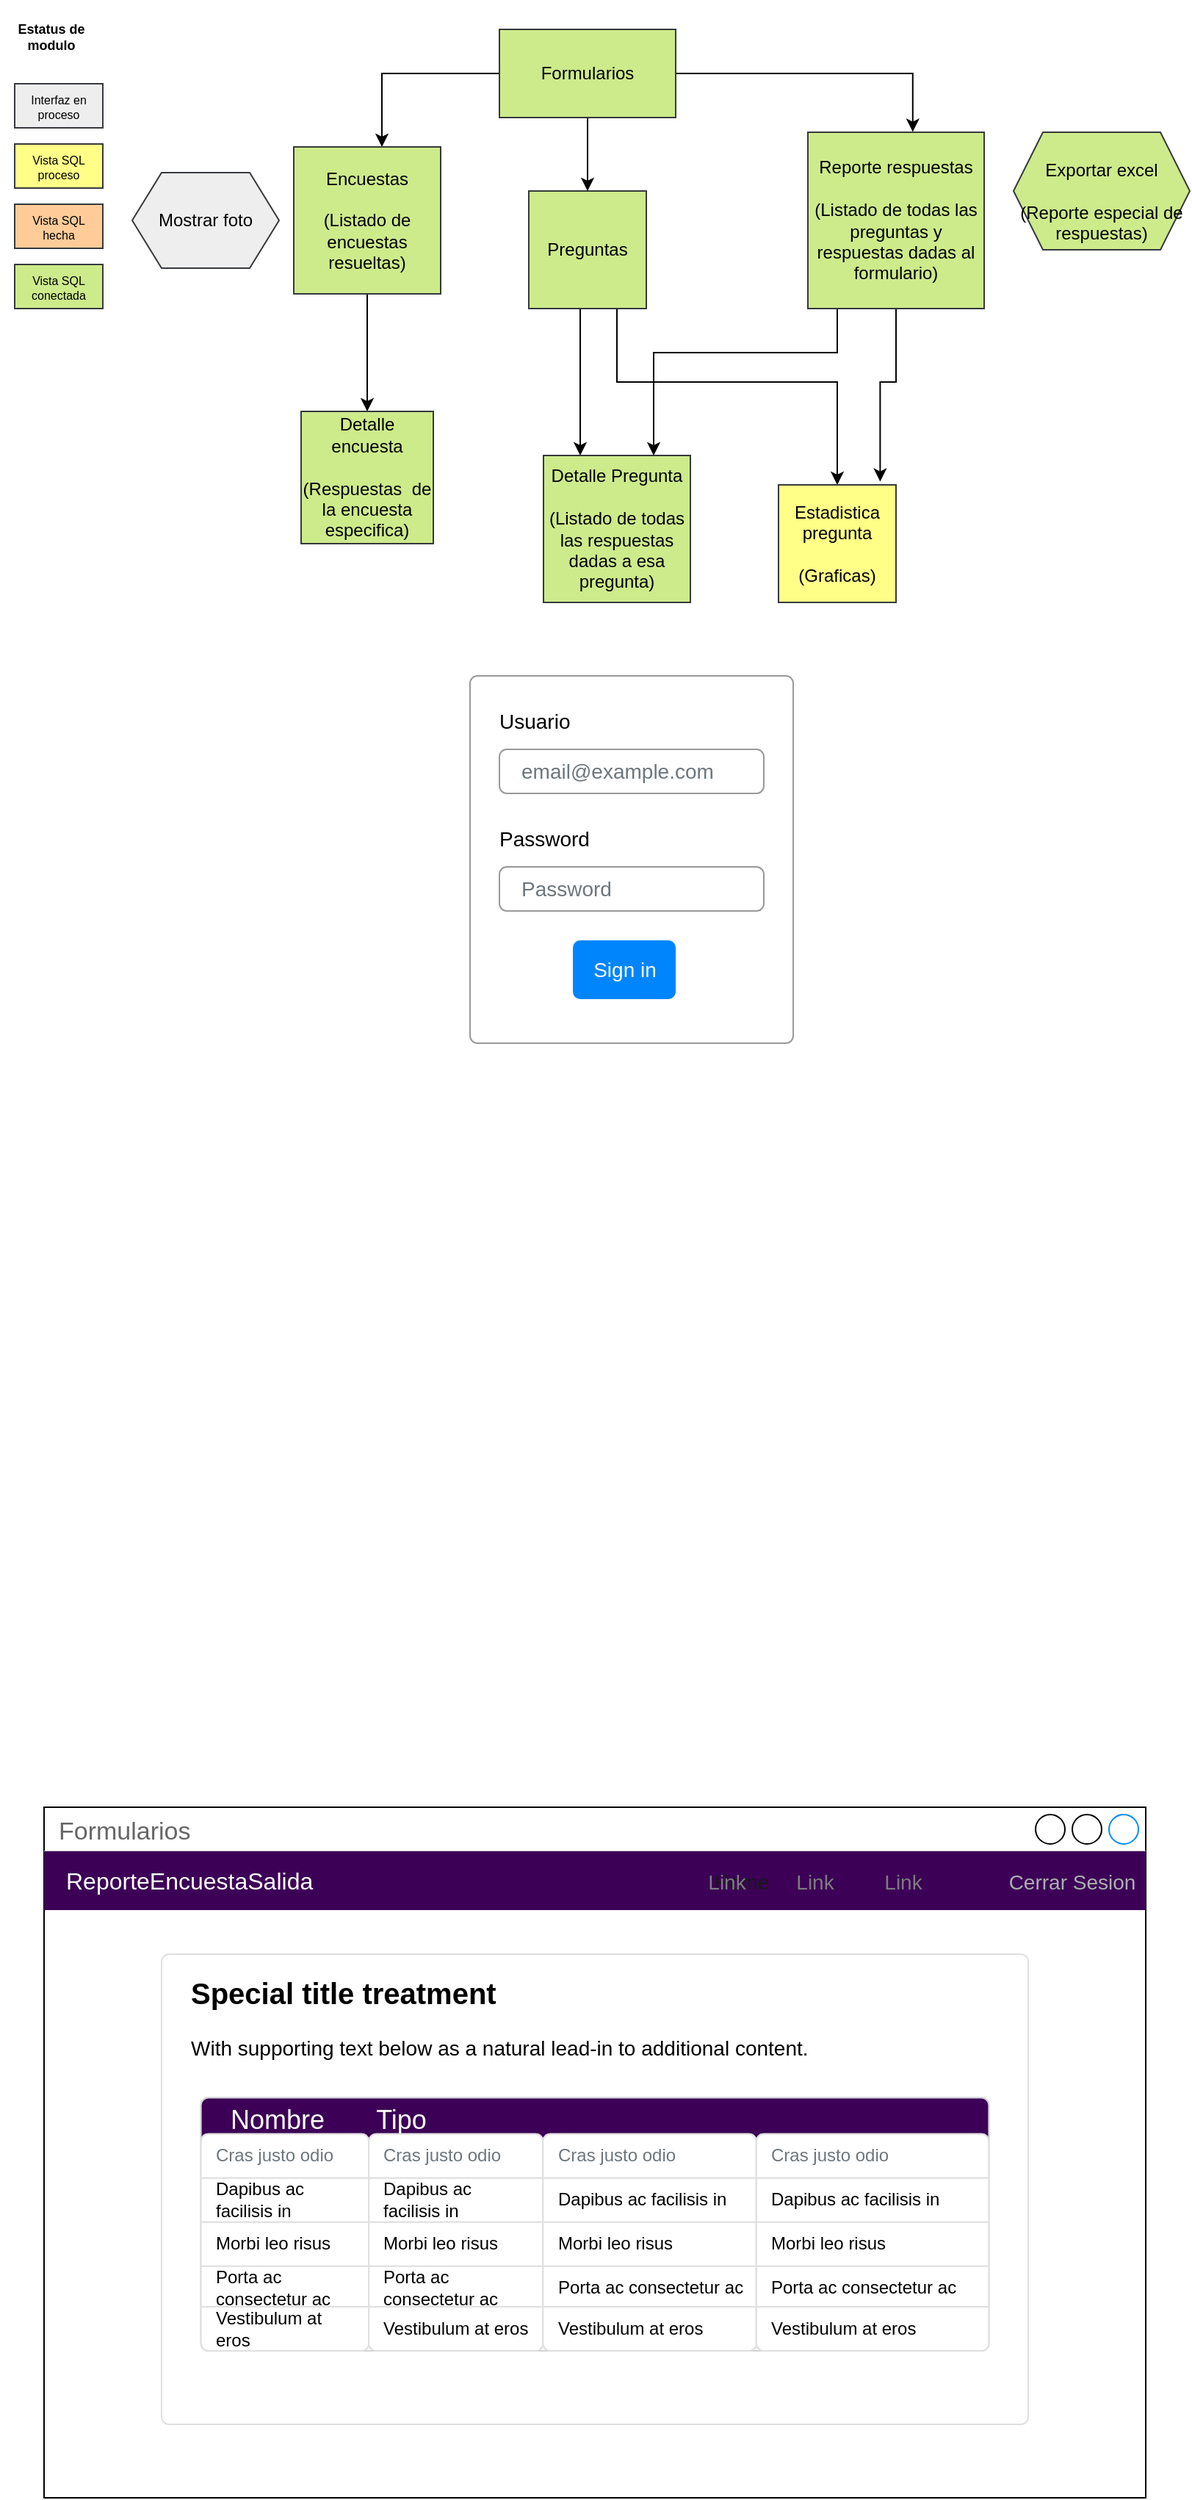 <mxfile version="21.3.7" type="github">
  <diagram name="Page-1" id="l0SQyd_m2lvOKnKboJc1">
    <mxGraphModel dx="474" dy="1895" grid="1" gridSize="10" guides="1" tooltips="1" connect="1" arrows="1" fold="1" page="1" pageScale="1" pageWidth="850" pageHeight="1100" math="0" shadow="0">
      <root>
        <mxCell id="0" />
        <mxCell id="1" parent="0" />
        <mxCell id="KwzWSuqjbP4NHNCwYeoH-3" style="edgeStyle=orthogonalEdgeStyle;rounded=0;orthogonalLoop=1;jettySize=auto;html=1;exitX=0.5;exitY=1;exitDx=0;exitDy=0;entryX=0.25;entryY=0;entryDx=0;entryDy=0;" parent="1" source="5hcufTHVU9KcvH70T_6z-2" target="KwzWSuqjbP4NHNCwYeoH-1" edge="1">
          <mxGeometry relative="1" as="geometry">
            <Array as="points">
              <mxPoint x="405" y="-890" />
            </Array>
          </mxGeometry>
        </mxCell>
        <mxCell id="KwzWSuqjbP4NHNCwYeoH-4" style="edgeStyle=orthogonalEdgeStyle;rounded=0;orthogonalLoop=1;jettySize=auto;html=1;exitX=0.75;exitY=1;exitDx=0;exitDy=0;entryX=0.5;entryY=0;entryDx=0;entryDy=0;" parent="1" source="5hcufTHVU9KcvH70T_6z-2" target="KwzWSuqjbP4NHNCwYeoH-2" edge="1">
          <mxGeometry relative="1" as="geometry">
            <mxPoint x="570" y="-800" as="targetPoint" />
            <Array as="points">
              <mxPoint x="430" y="-840" />
              <mxPoint x="580" y="-840" />
            </Array>
          </mxGeometry>
        </mxCell>
        <mxCell id="5hcufTHVU9KcvH70T_6z-2" value="Preguntas" style="whiteSpace=wrap;html=1;aspect=fixed;fillColor=#cdeb8b;strokeColor=#36393d;" parent="1" vertex="1">
          <mxGeometry x="370" y="-970" width="80" height="80" as="geometry" />
        </mxCell>
        <mxCell id="5hcufTHVU9KcvH70T_6z-7" style="edgeStyle=orthogonalEdgeStyle;rounded=0;orthogonalLoop=1;jettySize=auto;html=1;entryX=0.5;entryY=0;entryDx=0;entryDy=0;" parent="1" source="5hcufTHVU9KcvH70T_6z-3" target="5hcufTHVU9KcvH70T_6z-2" edge="1">
          <mxGeometry relative="1" as="geometry" />
        </mxCell>
        <mxCell id="5hcufTHVU9KcvH70T_6z-10" style="edgeStyle=orthogonalEdgeStyle;rounded=0;orthogonalLoop=1;jettySize=auto;html=1;entryX=0.6;entryY=0;entryDx=0;entryDy=0;entryPerimeter=0;" parent="1" source="5hcufTHVU9KcvH70T_6z-3" target="5hcufTHVU9KcvH70T_6z-4" edge="1">
          <mxGeometry relative="1" as="geometry" />
        </mxCell>
        <mxCell id="KwzWSuqjbP4NHNCwYeoH-7" style="edgeStyle=orthogonalEdgeStyle;rounded=0;orthogonalLoop=1;jettySize=auto;html=1;entryX=0.595;entryY=-0.002;entryDx=0;entryDy=0;entryPerimeter=0;" parent="1" source="5hcufTHVU9KcvH70T_6z-3" target="KwzWSuqjbP4NHNCwYeoH-6" edge="1">
          <mxGeometry relative="1" as="geometry" />
        </mxCell>
        <mxCell id="5hcufTHVU9KcvH70T_6z-3" value="Formularios" style="rounded=0;whiteSpace=wrap;html=1;fillColor=#cdeb8b;strokeColor=#36393d;" parent="1" vertex="1">
          <mxGeometry x="350" y="-1080" width="120" height="60" as="geometry" />
        </mxCell>
        <mxCell id="KwzWSuqjbP4NHNCwYeoH-8" style="edgeStyle=orthogonalEdgeStyle;rounded=0;orthogonalLoop=1;jettySize=auto;html=1;entryX=0.5;entryY=0;entryDx=0;entryDy=0;" parent="1" source="5hcufTHVU9KcvH70T_6z-4" target="KwzWSuqjbP4NHNCwYeoH-5" edge="1">
          <mxGeometry relative="1" as="geometry" />
        </mxCell>
        <mxCell id="5hcufTHVU9KcvH70T_6z-4" value="Encuestas&lt;br&gt;&lt;br&gt;(Listado de encuestas resueltas)" style="whiteSpace=wrap;html=1;aspect=fixed;fillColor=#cdeb8b;strokeColor=#36393d;" parent="1" vertex="1">
          <mxGeometry x="210" y="-1000" width="100" height="100" as="geometry" />
        </mxCell>
        <mxCell id="KwzWSuqjbP4NHNCwYeoH-1" value="Detalle Pregunta&lt;br&gt;&lt;br&gt;(Listado de todas las respuestas dadas a esa pregunta)" style="whiteSpace=wrap;html=1;aspect=fixed;fillColor=#cdeb8b;strokeColor=#36393d;" parent="1" vertex="1">
          <mxGeometry x="380" y="-790" width="100" height="100" as="geometry" />
        </mxCell>
        <mxCell id="KwzWSuqjbP4NHNCwYeoH-2" value="Estadistica pregunta&lt;br&gt;&lt;br&gt;(Graficas)&lt;br&gt;" style="whiteSpace=wrap;html=1;aspect=fixed;fillColor=#ffff88;strokeColor=#36393d;" parent="1" vertex="1">
          <mxGeometry x="540" y="-770" width="80" height="80" as="geometry" />
        </mxCell>
        <mxCell id="KwzWSuqjbP4NHNCwYeoH-5" value="Detalle encuesta&lt;br&gt;&lt;br&gt;(Respuestas&amp;nbsp; de la encuesta especifica)" style="whiteSpace=wrap;html=1;aspect=fixed;fillColor=#cdeb8b;strokeColor=#36393d;" parent="1" vertex="1">
          <mxGeometry x="215" y="-820" width="90" height="90" as="geometry" />
        </mxCell>
        <mxCell id="KwzWSuqjbP4NHNCwYeoH-11" style="edgeStyle=orthogonalEdgeStyle;rounded=0;orthogonalLoop=1;jettySize=auto;html=1;entryX=0.75;entryY=0;entryDx=0;entryDy=0;" parent="1" source="KwzWSuqjbP4NHNCwYeoH-6" target="KwzWSuqjbP4NHNCwYeoH-1" edge="1">
          <mxGeometry relative="1" as="geometry">
            <mxPoint x="460" y="-800" as="targetPoint" />
            <Array as="points">
              <mxPoint x="580" y="-860" />
              <mxPoint x="455" y="-860" />
            </Array>
          </mxGeometry>
        </mxCell>
        <mxCell id="KwzWSuqjbP4NHNCwYeoH-12" style="edgeStyle=orthogonalEdgeStyle;rounded=0;orthogonalLoop=1;jettySize=auto;html=1;entryX=0.865;entryY=-0.028;entryDx=0;entryDy=0;entryPerimeter=0;" parent="1" source="KwzWSuqjbP4NHNCwYeoH-6" target="KwzWSuqjbP4NHNCwYeoH-2" edge="1">
          <mxGeometry relative="1" as="geometry">
            <Array as="points">
              <mxPoint x="620" y="-840" />
              <mxPoint x="609" y="-840" />
            </Array>
          </mxGeometry>
        </mxCell>
        <mxCell id="KwzWSuqjbP4NHNCwYeoH-6" value="Reporte respuestas&lt;br&gt;&lt;br&gt;(Listado de todas las preguntas y respuestas dadas al formulario)" style="whiteSpace=wrap;html=1;aspect=fixed;fillColor=#cdeb8b;strokeColor=#36393d;" parent="1" vertex="1">
          <mxGeometry x="560" y="-1010" width="120" height="120" as="geometry" />
        </mxCell>
        <mxCell id="KwzWSuqjbP4NHNCwYeoH-16" value="&lt;br&gt;&lt;span style=&quot;color: rgb(0, 0, 0); font-family: Helvetica; font-size: 12px; font-style: normal; font-variant-ligatures: normal; font-variant-caps: normal; font-weight: 400; letter-spacing: normal; orphans: 2; text-align: center; text-indent: 0px; text-transform: none; widows: 2; word-spacing: 0px; -webkit-text-stroke-width: 0px; float: none; display: inline !important;&quot;&gt;Exportar excel&lt;/span&gt;&lt;br style=&quot;color: rgb(0, 0, 0); font-family: Helvetica; font-size: 12px; font-style: normal; font-variant-ligatures: normal; font-variant-caps: normal; font-weight: 400; letter-spacing: normal; orphans: 2; text-align: center; text-indent: 0px; text-transform: none; widows: 2; word-spacing: 0px; -webkit-text-stroke-width: 0px; text-decoration-thickness: initial; text-decoration-style: initial; text-decoration-color: initial;&quot;&gt;&lt;br style=&quot;color: rgb(0, 0, 0); font-family: Helvetica; font-size: 12px; font-style: normal; font-variant-ligatures: normal; font-variant-caps: normal; font-weight: 400; letter-spacing: normal; orphans: 2; text-align: center; text-indent: 0px; text-transform: none; widows: 2; word-spacing: 0px; -webkit-text-stroke-width: 0px; text-decoration-thickness: initial; text-decoration-style: initial; text-decoration-color: initial;&quot;&gt;&lt;span style=&quot;color: rgb(0, 0, 0); font-family: Helvetica; font-size: 12px; font-style: normal; font-variant-ligatures: normal; font-variant-caps: normal; font-weight: 400; letter-spacing: normal; orphans: 2; text-align: center; text-indent: 0px; text-transform: none; widows: 2; word-spacing: 0px; -webkit-text-stroke-width: 0px; float: none; display: inline !important;&quot;&gt;(Reporte especial de respuestas)&lt;/span&gt;" style="shape=hexagon;perimeter=hexagonPerimeter2;whiteSpace=wrap;html=1;fixedSize=1;fillColor=#cdeb8b;strokeColor=#36393d;" parent="1" vertex="1">
          <mxGeometry x="700" y="-1010" width="120" height="80" as="geometry" />
        </mxCell>
        <mxCell id="KwzWSuqjbP4NHNCwYeoH-17" value="Mostrar foto" style="shape=hexagon;perimeter=hexagonPerimeter2;whiteSpace=wrap;html=1;fixedSize=1;fillColor=#eeeeee;strokeColor=#36393d;" parent="1" vertex="1">
          <mxGeometry x="100" y="-982.5" width="100" height="65" as="geometry" />
        </mxCell>
        <mxCell id="KwzWSuqjbP4NHNCwYeoH-31" value="Formularios" style="strokeWidth=1;shadow=0;dashed=0;align=center;html=1;shape=mxgraph.mockup.containers.window;align=left;verticalAlign=top;spacingLeft=8;strokeColor2=#008cff;strokeColor3=#c4c4c4;fontColor=#666666;mainText=;fontSize=17;labelBackgroundColor=none;" parent="1" vertex="1">
          <mxGeometry x="40" y="130" width="750" height="470" as="geometry" />
        </mxCell>
        <mxCell id="KwzWSuqjbP4NHNCwYeoH-51" value="" style="html=1;shadow=0;dashed=0;shape=mxgraph.bootstrap.rrect;rSize=5;fillColor=#ffffff;strokeColor=#999999;" parent="1" vertex="1">
          <mxGeometry x="330" y="-640" width="220" height="250" as="geometry" />
        </mxCell>
        <mxCell id="KwzWSuqjbP4NHNCwYeoH-52" value="Usuario" style="fillColor=none;strokeColor=none;align=left;spacing=20;fontSize=14;" parent="KwzWSuqjbP4NHNCwYeoH-51" vertex="1">
          <mxGeometry width="220" height="40" relative="1" as="geometry">
            <mxPoint y="10" as="offset" />
          </mxGeometry>
        </mxCell>
        <mxCell id="KwzWSuqjbP4NHNCwYeoH-53" value="email@example.com" style="html=1;shadow=0;dashed=0;shape=mxgraph.bootstrap.rrect;rSize=5;fillColor=none;strokeColor=#999999;align=left;spacing=15;fontSize=14;fontColor=#6C767D;" parent="KwzWSuqjbP4NHNCwYeoH-51" vertex="1">
          <mxGeometry width="180" height="30" relative="1" as="geometry">
            <mxPoint x="20" y="50" as="offset" />
          </mxGeometry>
        </mxCell>
        <mxCell id="KwzWSuqjbP4NHNCwYeoH-54" value="Password" style="fillColor=none;strokeColor=none;align=left;spacing=20;fontSize=14;" parent="KwzWSuqjbP4NHNCwYeoH-51" vertex="1">
          <mxGeometry width="220" height="40" relative="1" as="geometry">
            <mxPoint y="90" as="offset" />
          </mxGeometry>
        </mxCell>
        <mxCell id="KwzWSuqjbP4NHNCwYeoH-55" value="Password" style="html=1;shadow=0;dashed=0;shape=mxgraph.bootstrap.rrect;rSize=5;fillColor=none;strokeColor=#999999;align=left;spacing=15;fontSize=14;fontColor=#6C767D;" parent="KwzWSuqjbP4NHNCwYeoH-51" vertex="1">
          <mxGeometry width="180" height="30" relative="1" as="geometry">
            <mxPoint x="20" y="130" as="offset" />
          </mxGeometry>
        </mxCell>
        <mxCell id="KwzWSuqjbP4NHNCwYeoH-57" value="Sign in" style="html=1;shadow=0;dashed=0;shape=mxgraph.bootstrap.rrect;rSize=5;fillColor=#0085FC;strokeColor=none;align=center;fontSize=14;fontColor=#FFFFFF;" parent="KwzWSuqjbP4NHNCwYeoH-51" vertex="1">
          <mxGeometry width="70" height="40" relative="1" as="geometry">
            <mxPoint x="70" y="180" as="offset" />
          </mxGeometry>
        </mxCell>
        <mxCell id="KwzWSuqjbP4NHNCwYeoH-95" value="" style="html=1;shadow=0;dashed=0;shape=mxgraph.bootstrap.rrect;rSize=5;strokeColor=#DFDFDF;html=1;whiteSpace=wrap;fillColor=#FFFFFF;fontColor=#000000;" parent="1" vertex="1">
          <mxGeometry x="120" y="230" width="590" height="320" as="geometry" />
        </mxCell>
        <mxCell id="KwzWSuqjbP4NHNCwYeoH-97" value="&lt;b&gt;&lt;font style=&quot;font-size: 20px&quot;&gt;Special title treatment&lt;/font&gt;&lt;/b&gt;&lt;br style=&quot;font-size: 14px&quot;&gt;&lt;br style=&quot;font-size: 14px&quot;&gt;With supporting text below as a natural lead-in to additional content." style="perimeter=none;html=1;whiteSpace=wrap;fillColor=none;strokeColor=none;resizeWidth=1;verticalAlign=top;align=left;spacing=20;spacingTop=-10;fontSize=14;" parent="KwzWSuqjbP4NHNCwYeoH-95" vertex="1">
          <mxGeometry width="590.0" height="120" relative="1" as="geometry">
            <mxPoint as="offset" />
          </mxGeometry>
        </mxCell>
        <mxCell id="KwzWSuqjbP4NHNCwYeoH-61" value="" style="html=1;shadow=0;dashed=0;shape=mxgraph.bootstrap.rrect;rSize=5;strokeColor=#D2D3D4;html=1;whiteSpace=wrap;fillColor=#F8F9FA;fontColor=#212529;verticalAlign=bottom;align=left;spacing=20;spacingBottom=0;fontSize=14;" parent="KwzWSuqjbP4NHNCwYeoH-95" vertex="1">
          <mxGeometry x="26.82" y="97.78" width="536.36" height="172.22" as="geometry" />
        </mxCell>
        <mxCell id="KwzWSuqjbP4NHNCwYeoH-62" value="&lt;span style=&quot;&quot;&gt;Nombre&amp;nbsp;&lt;span style=&quot;white-space: pre;&quot;&gt; &lt;/span&gt;&lt;span style=&quot;white-space: pre;&quot;&gt; &lt;/span&gt;&amp;nbsp; &amp;nbsp;&lt;/span&gt;&lt;span style=&quot;&quot;&gt;&amp;nbsp;Tipo&lt;/span&gt;&lt;span style=&quot;&quot;&gt;&amp;nbsp;&lt;/span&gt;&lt;span style=&quot;&quot;&gt; &lt;/span&gt;&amp;nbsp; &amp;nbsp;&lt;span style=&quot;white-space: pre;&quot;&gt; &lt;/span&gt;&amp;nbsp; &amp;nbsp; &amp;nbsp;&lt;span style=&quot;&quot;&gt;&lt;/span&gt;" style="html=1;shadow=0;dashed=0;shape=mxgraph.bootstrap.topButton;rSize=5;perimeter=none;whiteSpace=wrap;fillColor=#3c0056;strokeColor=#D2D3D4;fontColor=white;resizeWidth=1;fontSize=18;align=left;spacing=20;" parent="KwzWSuqjbP4NHNCwYeoH-61" vertex="1">
          <mxGeometry width="536.36" height="30" relative="1" as="geometry">
            <mxPoint as="offset" />
          </mxGeometry>
        </mxCell>
        <mxCell id="KwzWSuqjbP4NHNCwYeoH-63" value="" style="html=1;shadow=0;dashed=0;shape=mxgraph.bootstrap.rrect;rSize=5;strokeColor=#DFDFDF;html=1;whiteSpace=wrap;fillColor=#FFFFFF;fontColor=#000000;" parent="KwzWSuqjbP4NHNCwYeoH-61" vertex="1">
          <mxGeometry y="24.603" width="114.306" height="147.617" as="geometry" />
        </mxCell>
        <mxCell id="KwzWSuqjbP4NHNCwYeoH-64" value="Cras justo odio" style="html=1;shadow=0;dashed=0;shape=mxgraph.bootstrap.topButton;rSize=5;strokeColor=inherit;fillColor=#ffffff;fontColor=#6C767D;perimeter=none;whiteSpace=wrap;resizeWidth=1;align=left;spacing=10;" parent="KwzWSuqjbP4NHNCwYeoH-63" vertex="1">
          <mxGeometry width="114.306" height="30" relative="1" as="geometry" />
        </mxCell>
        <mxCell id="KwzWSuqjbP4NHNCwYeoH-65" value="Dapibus ac facilisis in" style="strokeColor=inherit;fillColor=inherit;gradientColor=inherit;fontColor=inherit;html=1;shadow=0;dashed=0;perimeter=none;whiteSpace=wrap;resizeWidth=1;align=left;spacing=10;" parent="KwzWSuqjbP4NHNCwYeoH-63" vertex="1">
          <mxGeometry width="114.306" height="30" relative="1" as="geometry">
            <mxPoint y="30" as="offset" />
          </mxGeometry>
        </mxCell>
        <mxCell id="KwzWSuqjbP4NHNCwYeoH-66" value="Morbi leo risus" style="strokeColor=inherit;fillColor=inherit;gradientColor=inherit;fontColor=inherit;html=1;shadow=0;dashed=0;perimeter=none;whiteSpace=wrap;resizeWidth=1;align=left;spacing=10;" parent="KwzWSuqjbP4NHNCwYeoH-63" vertex="1">
          <mxGeometry width="114.306" height="30" relative="1" as="geometry">
            <mxPoint y="60" as="offset" />
          </mxGeometry>
        </mxCell>
        <mxCell id="KwzWSuqjbP4NHNCwYeoH-67" value="Porta ac consectetur ac" style="strokeColor=inherit;fillColor=inherit;gradientColor=inherit;fontColor=inherit;html=1;shadow=0;dashed=0;perimeter=none;whiteSpace=wrap;resizeWidth=1;align=left;spacing=10;" parent="KwzWSuqjbP4NHNCwYeoH-63" vertex="1">
          <mxGeometry width="114.306" height="30" relative="1" as="geometry">
            <mxPoint y="90" as="offset" />
          </mxGeometry>
        </mxCell>
        <mxCell id="KwzWSuqjbP4NHNCwYeoH-68" value="Vestibulum at eros" style="strokeColor=inherit;fillColor=inherit;gradientColor=inherit;fontColor=inherit;html=1;shadow=0;dashed=0;shape=mxgraph.bootstrap.bottomButton;rSize=5;perimeter=none;whiteSpace=wrap;resizeWidth=1;resizeHeight=0;align=left;spacing=10;" parent="KwzWSuqjbP4NHNCwYeoH-63" vertex="1">
          <mxGeometry y="1" width="114.306" height="30" relative="1" as="geometry">
            <mxPoint y="-30" as="offset" />
          </mxGeometry>
        </mxCell>
        <mxCell id="KwzWSuqjbP4NHNCwYeoH-69" value="" style="html=1;shadow=0;dashed=0;shape=mxgraph.bootstrap.rrect;rSize=5;strokeColor=#DFDFDF;html=1;whiteSpace=wrap;fillColor=#FFFFFF;fontColor=#000000;" parent="KwzWSuqjbP4NHNCwYeoH-61" vertex="1">
          <mxGeometry x="114.306" y="24.603" width="118.518" height="147.617" as="geometry" />
        </mxCell>
        <mxCell id="KwzWSuqjbP4NHNCwYeoH-70" value="Cras justo odio" style="html=1;shadow=0;dashed=0;shape=mxgraph.bootstrap.topButton;rSize=5;strokeColor=inherit;fillColor=#ffffff;fontColor=#6C767D;perimeter=none;whiteSpace=wrap;resizeWidth=1;align=left;spacing=10;" parent="KwzWSuqjbP4NHNCwYeoH-69" vertex="1">
          <mxGeometry width="118.518" height="30" relative="1" as="geometry" />
        </mxCell>
        <mxCell id="KwzWSuqjbP4NHNCwYeoH-71" value="Dapibus ac facilisis in" style="strokeColor=inherit;fillColor=inherit;gradientColor=inherit;fontColor=inherit;html=1;shadow=0;dashed=0;perimeter=none;whiteSpace=wrap;resizeWidth=1;align=left;spacing=10;" parent="KwzWSuqjbP4NHNCwYeoH-69" vertex="1">
          <mxGeometry width="118.518" height="30" relative="1" as="geometry">
            <mxPoint y="30" as="offset" />
          </mxGeometry>
        </mxCell>
        <mxCell id="KwzWSuqjbP4NHNCwYeoH-72" value="Morbi leo risus" style="strokeColor=inherit;fillColor=inherit;gradientColor=inherit;fontColor=inherit;html=1;shadow=0;dashed=0;perimeter=none;whiteSpace=wrap;resizeWidth=1;align=left;spacing=10;" parent="KwzWSuqjbP4NHNCwYeoH-69" vertex="1">
          <mxGeometry width="118.518" height="30" relative="1" as="geometry">
            <mxPoint y="60" as="offset" />
          </mxGeometry>
        </mxCell>
        <mxCell id="KwzWSuqjbP4NHNCwYeoH-73" value="Porta ac consectetur ac" style="strokeColor=inherit;fillColor=inherit;gradientColor=inherit;fontColor=inherit;html=1;shadow=0;dashed=0;perimeter=none;whiteSpace=wrap;resizeWidth=1;align=left;spacing=10;" parent="KwzWSuqjbP4NHNCwYeoH-69" vertex="1">
          <mxGeometry width="118.518" height="30" relative="1" as="geometry">
            <mxPoint y="90" as="offset" />
          </mxGeometry>
        </mxCell>
        <mxCell id="KwzWSuqjbP4NHNCwYeoH-74" value="Vestibulum at eros" style="strokeColor=inherit;fillColor=inherit;gradientColor=inherit;fontColor=inherit;html=1;shadow=0;dashed=0;shape=mxgraph.bootstrap.bottomButton;rSize=5;perimeter=none;whiteSpace=wrap;resizeWidth=1;resizeHeight=0;align=left;spacing=10;" parent="KwzWSuqjbP4NHNCwYeoH-69" vertex="1">
          <mxGeometry y="1" width="118.518" height="30" relative="1" as="geometry">
            <mxPoint y="-30" as="offset" />
          </mxGeometry>
        </mxCell>
        <mxCell id="KwzWSuqjbP4NHNCwYeoH-75" value="" style="html=1;shadow=0;dashed=0;shape=mxgraph.bootstrap.rrect;rSize=5;strokeColor=#DFDFDF;html=1;whiteSpace=wrap;fillColor=#FFFFFF;fontColor=#000000;" parent="KwzWSuqjbP4NHNCwYeoH-61" vertex="1">
          <mxGeometry x="232.824" y="24.603" width="145.266" height="147.617" as="geometry" />
        </mxCell>
        <mxCell id="KwzWSuqjbP4NHNCwYeoH-76" value="Cras justo odio" style="html=1;shadow=0;dashed=0;shape=mxgraph.bootstrap.topButton;rSize=5;strokeColor=inherit;fillColor=#ffffff;fontColor=#6C767D;perimeter=none;whiteSpace=wrap;resizeWidth=1;align=left;spacing=10;" parent="KwzWSuqjbP4NHNCwYeoH-75" vertex="1">
          <mxGeometry width="145.266" height="30" relative="1" as="geometry" />
        </mxCell>
        <mxCell id="KwzWSuqjbP4NHNCwYeoH-77" value="Dapibus ac facilisis in" style="strokeColor=inherit;fillColor=inherit;gradientColor=inherit;fontColor=inherit;html=1;shadow=0;dashed=0;perimeter=none;whiteSpace=wrap;resizeWidth=1;align=left;spacing=10;" parent="KwzWSuqjbP4NHNCwYeoH-75" vertex="1">
          <mxGeometry width="145.266" height="30" relative="1" as="geometry">
            <mxPoint y="30" as="offset" />
          </mxGeometry>
        </mxCell>
        <mxCell id="KwzWSuqjbP4NHNCwYeoH-78" value="Morbi leo risus" style="strokeColor=inherit;fillColor=inherit;gradientColor=inherit;fontColor=inherit;html=1;shadow=0;dashed=0;perimeter=none;whiteSpace=wrap;resizeWidth=1;align=left;spacing=10;" parent="KwzWSuqjbP4NHNCwYeoH-75" vertex="1">
          <mxGeometry width="145.266" height="30" relative="1" as="geometry">
            <mxPoint y="60" as="offset" />
          </mxGeometry>
        </mxCell>
        <mxCell id="KwzWSuqjbP4NHNCwYeoH-79" value="Porta ac consectetur ac" style="strokeColor=inherit;fillColor=inherit;gradientColor=inherit;fontColor=inherit;html=1;shadow=0;dashed=0;perimeter=none;whiteSpace=wrap;resizeWidth=1;align=left;spacing=10;" parent="KwzWSuqjbP4NHNCwYeoH-75" vertex="1">
          <mxGeometry width="145.266" height="30" relative="1" as="geometry">
            <mxPoint y="90" as="offset" />
          </mxGeometry>
        </mxCell>
        <mxCell id="KwzWSuqjbP4NHNCwYeoH-80" value="Vestibulum at eros" style="strokeColor=inherit;fillColor=inherit;gradientColor=inherit;fontColor=inherit;html=1;shadow=0;dashed=0;shape=mxgraph.bootstrap.bottomButton;rSize=5;perimeter=none;whiteSpace=wrap;resizeWidth=1;resizeHeight=0;align=left;spacing=10;" parent="KwzWSuqjbP4NHNCwYeoH-75" vertex="1">
          <mxGeometry y="1" width="145.266" height="30" relative="1" as="geometry">
            <mxPoint y="-30" as="offset" />
          </mxGeometry>
        </mxCell>
        <mxCell id="KwzWSuqjbP4NHNCwYeoH-83" value="" style="html=1;shadow=0;dashed=0;shape=mxgraph.bootstrap.rrect;rSize=5;strokeColor=#DFDFDF;html=1;whiteSpace=wrap;fillColor=#FFFFFF;fontColor=#000000;" parent="KwzWSuqjbP4NHNCwYeoH-61" vertex="1">
          <mxGeometry x="378.09" y="24.603" width="158.27" height="147.617" as="geometry" />
        </mxCell>
        <mxCell id="KwzWSuqjbP4NHNCwYeoH-84" value="Cras justo odio" style="html=1;shadow=0;dashed=0;shape=mxgraph.bootstrap.topButton;rSize=5;strokeColor=inherit;fillColor=#ffffff;fontColor=#6C767D;perimeter=none;whiteSpace=wrap;resizeWidth=1;align=left;spacing=10;" parent="KwzWSuqjbP4NHNCwYeoH-83" vertex="1">
          <mxGeometry width="158.27" height="30" relative="1" as="geometry" />
        </mxCell>
        <mxCell id="KwzWSuqjbP4NHNCwYeoH-85" value="Dapibus ac facilisis in" style="strokeColor=inherit;fillColor=inherit;gradientColor=inherit;fontColor=inherit;html=1;shadow=0;dashed=0;perimeter=none;whiteSpace=wrap;resizeWidth=1;align=left;spacing=10;" parent="KwzWSuqjbP4NHNCwYeoH-83" vertex="1">
          <mxGeometry width="158.27" height="30" relative="1" as="geometry">
            <mxPoint y="30" as="offset" />
          </mxGeometry>
        </mxCell>
        <mxCell id="KwzWSuqjbP4NHNCwYeoH-86" value="Morbi leo risus" style="strokeColor=inherit;fillColor=inherit;gradientColor=inherit;fontColor=inherit;html=1;shadow=0;dashed=0;perimeter=none;whiteSpace=wrap;resizeWidth=1;align=left;spacing=10;" parent="KwzWSuqjbP4NHNCwYeoH-83" vertex="1">
          <mxGeometry width="158.27" height="30" relative="1" as="geometry">
            <mxPoint y="60" as="offset" />
          </mxGeometry>
        </mxCell>
        <mxCell id="KwzWSuqjbP4NHNCwYeoH-87" value="Porta ac consectetur ac" style="strokeColor=inherit;fillColor=inherit;gradientColor=inherit;fontColor=inherit;html=1;shadow=0;dashed=0;perimeter=none;whiteSpace=wrap;resizeWidth=1;align=left;spacing=10;" parent="KwzWSuqjbP4NHNCwYeoH-83" vertex="1">
          <mxGeometry width="158.27" height="30" relative="1" as="geometry">
            <mxPoint y="90" as="offset" />
          </mxGeometry>
        </mxCell>
        <mxCell id="KwzWSuqjbP4NHNCwYeoH-88" value="Vestibulum at eros" style="strokeColor=inherit;fillColor=inherit;gradientColor=inherit;fontColor=inherit;html=1;shadow=0;dashed=0;shape=mxgraph.bootstrap.bottomButton;rSize=5;perimeter=none;whiteSpace=wrap;resizeWidth=1;resizeHeight=0;align=left;spacing=10;" parent="KwzWSuqjbP4NHNCwYeoH-83" vertex="1">
          <mxGeometry y="1" width="158.27" height="30" relative="1" as="geometry">
            <mxPoint y="-30" as="offset" />
          </mxGeometry>
        </mxCell>
        <mxCell id="KwzWSuqjbP4NHNCwYeoH-100" value="ReporteEncuestaSalida" style="html=1;shadow=0;dashed=0;fillColor=#3c0056;strokeColor=none;fontSize=16;fontColor=white;align=left;spacing=15;" parent="1" vertex="1">
          <mxGeometry x="40" y="160" width="750" height="40" as="geometry" />
        </mxCell>
        <mxCell id="KwzWSuqjbP4NHNCwYeoH-101" value="Home" style="fillColor=none;strokeColor=none;fontSize=14;fontColor=#181819;align=center;" parent="KwzWSuqjbP4NHNCwYeoH-100" vertex="1">
          <mxGeometry width="70" height="20" relative="1" as="geometry">
            <mxPoint x="440" y="10" as="offset" />
          </mxGeometry>
        </mxCell>
        <mxCell id="KwzWSuqjbP4NHNCwYeoH-102" value="Link" style="fillColor=none;strokeColor=none;fontSize=14;fontColor=#7C7C7D;align=center;" parent="KwzWSuqjbP4NHNCwYeoH-100" vertex="1">
          <mxGeometry width="50" height="20" relative="1" as="geometry">
            <mxPoint x="500" y="10" as="offset" />
          </mxGeometry>
        </mxCell>
        <mxCell id="KwzWSuqjbP4NHNCwYeoH-105" value="Cerrar Sesion" style="fillColor=none;strokeColor=none;fontSize=14;fontColor=#ADAEAF;align=center;" parent="KwzWSuqjbP4NHNCwYeoH-100" vertex="1">
          <mxGeometry width="80" height="20" relative="1" as="geometry">
            <mxPoint x="660" y="10" as="offset" />
          </mxGeometry>
        </mxCell>
        <mxCell id="KwzWSuqjbP4NHNCwYeoH-113" value="Link" style="fillColor=none;strokeColor=none;fontSize=14;fontColor=#7C7C7D;align=center;" parent="KwzWSuqjbP4NHNCwYeoH-100" vertex="1">
          <mxGeometry x="560" y="10" width="50" height="20" as="geometry" />
        </mxCell>
        <mxCell id="KwzWSuqjbP4NHNCwYeoH-114" value="Link" style="fillColor=none;strokeColor=none;fontSize=14;fontColor=#7C7C7D;align=center;" parent="KwzWSuqjbP4NHNCwYeoH-100" vertex="1">
          <mxGeometry x="440" y="10" width="50" height="20" as="geometry" />
        </mxCell>
        <mxCell id="EXAghvJ4DHwF4QH-_b_k-1" value="Vista SQL proceso" style="rounded=0;whiteSpace=wrap;html=1;fillColor=#ffff88;strokeColor=#36393d;verticalAlign=top;fontSize=8;" parent="1" vertex="1">
          <mxGeometry x="20" y="-1002" width="60" height="30" as="geometry" />
        </mxCell>
        <mxCell id="EXAghvJ4DHwF4QH-_b_k-2" value="Vista SQL hecha" style="rounded=0;whiteSpace=wrap;html=1;fillColor=#ffcc99;strokeColor=#36393d;verticalAlign=top;fontSize=8;" parent="1" vertex="1">
          <mxGeometry x="20" y="-961" width="60" height="30" as="geometry" />
        </mxCell>
        <mxCell id="EXAghvJ4DHwF4QH-_b_k-4" value="Estatus de modulo" style="text;strokeColor=none;fillColor=none;html=1;fontSize=9;fontStyle=1;verticalAlign=middle;align=center;horizontal=1;whiteSpace=wrap;" parent="1" vertex="1">
          <mxGeometry x="10" y="-1100" width="70" height="50" as="geometry" />
        </mxCell>
        <mxCell id="EXAghvJ4DHwF4QH-_b_k-5" value="Vista SQL conectada" style="rounded=0;whiteSpace=wrap;html=1;fillColor=#cdeb8b;strokeColor=#36393d;verticalAlign=top;fontSize=8;" parent="1" vertex="1">
          <mxGeometry x="20" y="-920" width="60" height="30" as="geometry" />
        </mxCell>
        <mxCell id="EXAghvJ4DHwF4QH-_b_k-6" value="Interfaz en proceso" style="rounded=0;whiteSpace=wrap;html=1;fillColor=#eeeeee;strokeColor=#36393d;verticalAlign=top;fontSize=8;" parent="1" vertex="1">
          <mxGeometry x="20" y="-1043" width="60" height="30" as="geometry" />
        </mxCell>
      </root>
    </mxGraphModel>
  </diagram>
</mxfile>
